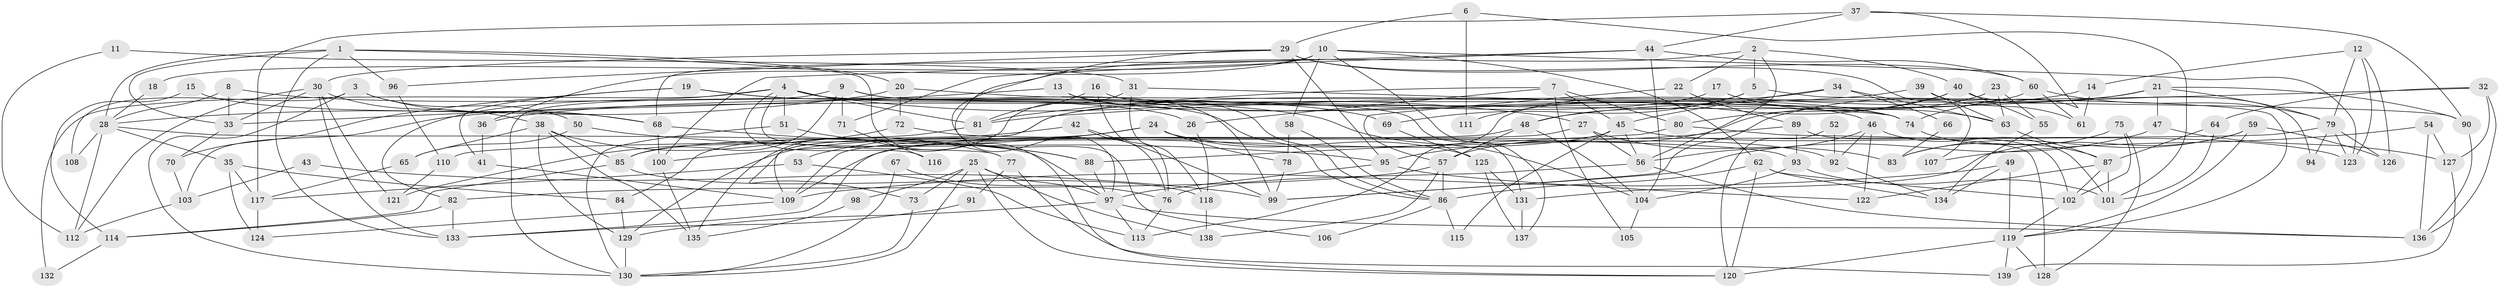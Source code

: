 // Generated by graph-tools (version 1.1) at 2025/50/03/09/25 03:50:03]
// undirected, 139 vertices, 278 edges
graph export_dot {
graph [start="1"]
  node [color=gray90,style=filled];
  1;
  2;
  3;
  4;
  5;
  6;
  7;
  8;
  9;
  10;
  11;
  12;
  13;
  14;
  15;
  16;
  17;
  18;
  19;
  20;
  21;
  22;
  23;
  24;
  25;
  26;
  27;
  28;
  29;
  30;
  31;
  32;
  33;
  34;
  35;
  36;
  37;
  38;
  39;
  40;
  41;
  42;
  43;
  44;
  45;
  46;
  47;
  48;
  49;
  50;
  51;
  52;
  53;
  54;
  55;
  56;
  57;
  58;
  59;
  60;
  61;
  62;
  63;
  64;
  65;
  66;
  67;
  68;
  69;
  70;
  71;
  72;
  73;
  74;
  75;
  76;
  77;
  78;
  79;
  80;
  81;
  82;
  83;
  84;
  85;
  86;
  87;
  88;
  89;
  90;
  91;
  92;
  93;
  94;
  95;
  96;
  97;
  98;
  99;
  100;
  101;
  102;
  103;
  104;
  105;
  106;
  107;
  108;
  109;
  110;
  111;
  112;
  113;
  114;
  115;
  116;
  117;
  118;
  119;
  120;
  121;
  122;
  123;
  124;
  125;
  126;
  127;
  128;
  129;
  130;
  131;
  132;
  133;
  134;
  135;
  136;
  137;
  138;
  139;
  1 -- 120;
  1 -- 20;
  1 -- 28;
  1 -- 33;
  1 -- 96;
  1 -- 133;
  2 -- 5;
  2 -- 56;
  2 -- 22;
  2 -- 40;
  2 -- 97;
  3 -- 68;
  3 -- 130;
  3 -- 50;
  3 -- 108;
  4 -- 82;
  4 -- 77;
  4 -- 27;
  4 -- 51;
  4 -- 81;
  4 -- 86;
  4 -- 116;
  4 -- 131;
  4 -- 132;
  5 -- 69;
  5 -- 48;
  5 -- 119;
  6 -- 29;
  6 -- 101;
  6 -- 111;
  7 -- 81;
  7 -- 80;
  7 -- 26;
  7 -- 45;
  7 -- 105;
  8 -- 28;
  8 -- 33;
  8 -- 104;
  9 -- 99;
  9 -- 130;
  9 -- 71;
  9 -- 74;
  9 -- 85;
  10 -- 58;
  10 -- 123;
  10 -- 18;
  10 -- 36;
  10 -- 62;
  10 -- 68;
  10 -- 137;
  11 -- 31;
  11 -- 112;
  12 -- 79;
  12 -- 123;
  12 -- 14;
  12 -- 126;
  13 -- 86;
  13 -- 33;
  13 -- 46;
  14 -- 48;
  14 -- 61;
  15 -- 68;
  15 -- 114;
  16 -- 74;
  16 -- 81;
  16 -- 76;
  17 -- 73;
  17 -- 63;
  18 -- 28;
  19 -- 41;
  19 -- 70;
  19 -- 26;
  19 -- 69;
  20 -- 28;
  20 -- 72;
  20 -- 90;
  21 -- 79;
  21 -- 90;
  21 -- 36;
  21 -- 47;
  21 -- 99;
  22 -- 89;
  22 -- 57;
  23 -- 63;
  23 -- 57;
  23 -- 55;
  24 -- 129;
  24 -- 100;
  24 -- 53;
  24 -- 78;
  24 -- 92;
  24 -- 125;
  25 -- 97;
  25 -- 138;
  25 -- 73;
  25 -- 98;
  25 -- 120;
  25 -- 130;
  26 -- 118;
  27 -- 56;
  27 -- 83;
  27 -- 133;
  28 -- 97;
  28 -- 35;
  28 -- 108;
  28 -- 112;
  29 -- 95;
  29 -- 60;
  29 -- 30;
  29 -- 96;
  29 -- 106;
  29 -- 107;
  30 -- 133;
  30 -- 33;
  30 -- 38;
  30 -- 112;
  30 -- 121;
  31 -- 118;
  31 -- 74;
  31 -- 135;
  32 -- 136;
  32 -- 81;
  32 -- 64;
  32 -- 127;
  33 -- 70;
  34 -- 45;
  34 -- 109;
  34 -- 63;
  34 -- 66;
  35 -- 117;
  35 -- 84;
  35 -- 124;
  36 -- 41;
  37 -- 90;
  37 -- 74;
  37 -- 44;
  37 -- 117;
  38 -- 129;
  38 -- 65;
  38 -- 77;
  38 -- 85;
  38 -- 135;
  39 -- 63;
  39 -- 61;
  39 -- 103;
  40 -- 55;
  40 -- 80;
  40 -- 94;
  40 -- 111;
  41 -- 109;
  42 -- 85;
  42 -- 76;
  42 -- 99;
  43 -- 99;
  43 -- 103;
  44 -- 104;
  44 -- 60;
  44 -- 71;
  44 -- 100;
  45 -- 56;
  45 -- 109;
  45 -- 115;
  45 -- 123;
  46 -- 122;
  46 -- 56;
  46 -- 92;
  46 -- 101;
  47 -- 99;
  47 -- 127;
  48 -- 109;
  48 -- 57;
  48 -- 104;
  49 -- 119;
  49 -- 134;
  49 -- 109;
  50 -- 65;
  50 -- 95;
  51 -- 88;
  51 -- 130;
  52 -- 120;
  52 -- 92;
  53 -- 117;
  53 -- 113;
  54 -- 127;
  54 -- 136;
  54 -- 107;
  55 -- 134;
  56 -- 76;
  56 -- 136;
  57 -- 86;
  57 -- 82;
  57 -- 138;
  58 -- 86;
  58 -- 78;
  59 -- 131;
  59 -- 119;
  59 -- 83;
  59 -- 126;
  60 -- 113;
  60 -- 61;
  60 -- 79;
  62 -- 102;
  62 -- 86;
  62 -- 120;
  62 -- 134;
  63 -- 87;
  64 -- 101;
  64 -- 87;
  65 -- 117;
  66 -- 83;
  67 -- 76;
  67 -- 130;
  68 -- 100;
  68 -- 88;
  69 -- 125;
  70 -- 103;
  71 -- 116;
  72 -- 121;
  72 -- 93;
  73 -- 130;
  74 -- 87;
  75 -- 83;
  75 -- 102;
  75 -- 128;
  76 -- 113;
  77 -- 139;
  77 -- 91;
  78 -- 99;
  79 -- 126;
  79 -- 94;
  79 -- 110;
  79 -- 123;
  80 -- 128;
  80 -- 88;
  81 -- 84;
  82 -- 133;
  82 -- 114;
  84 -- 129;
  85 -- 114;
  85 -- 118;
  86 -- 106;
  86 -- 115;
  87 -- 101;
  87 -- 102;
  87 -- 122;
  88 -- 97;
  89 -- 102;
  89 -- 95;
  89 -- 93;
  90 -- 136;
  91 -- 133;
  92 -- 134;
  93 -- 104;
  93 -- 101;
  95 -- 97;
  95 -- 122;
  96 -- 110;
  97 -- 113;
  97 -- 129;
  97 -- 136;
  98 -- 135;
  100 -- 135;
  102 -- 119;
  103 -- 112;
  104 -- 105;
  109 -- 124;
  110 -- 121;
  114 -- 132;
  117 -- 124;
  118 -- 138;
  119 -- 120;
  119 -- 128;
  119 -- 139;
  125 -- 131;
  125 -- 137;
  127 -- 139;
  129 -- 130;
  131 -- 137;
}
